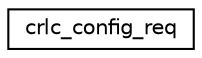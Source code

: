 digraph "Graphical Class Hierarchy"
{
 // LATEX_PDF_SIZE
  edge [fontname="Helvetica",fontsize="10",labelfontname="Helvetica",labelfontsize="10"];
  node [fontname="Helvetica",fontsize="10",shape=record];
  rankdir="LR";
  Node0 [label="crlc_config_req",height=0.2,width=0.4,color="black", fillcolor="white", style="filled",URL="$structcrlc__config__req.html",tooltip=" "];
}
